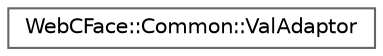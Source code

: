digraph "Graphical Class Hierarchy"
{
 // LATEX_PDF_SIZE
  bgcolor="transparent";
  edge [fontname=Helvetica,fontsize=10,labelfontname=Helvetica,labelfontsize=10];
  node [fontname=Helvetica,fontsize=10,shape=box,height=0.2,width=0.4];
  rankdir="LR";
  Node0 [id="Node000000",label="WebCFace::Common::ValAdaptor",height=0.2,width=0.4,color="grey40", fillcolor="white", style="filled",URL="$classWebCFace_1_1Common_1_1ValAdaptor.html",tooltip=" "];
}
